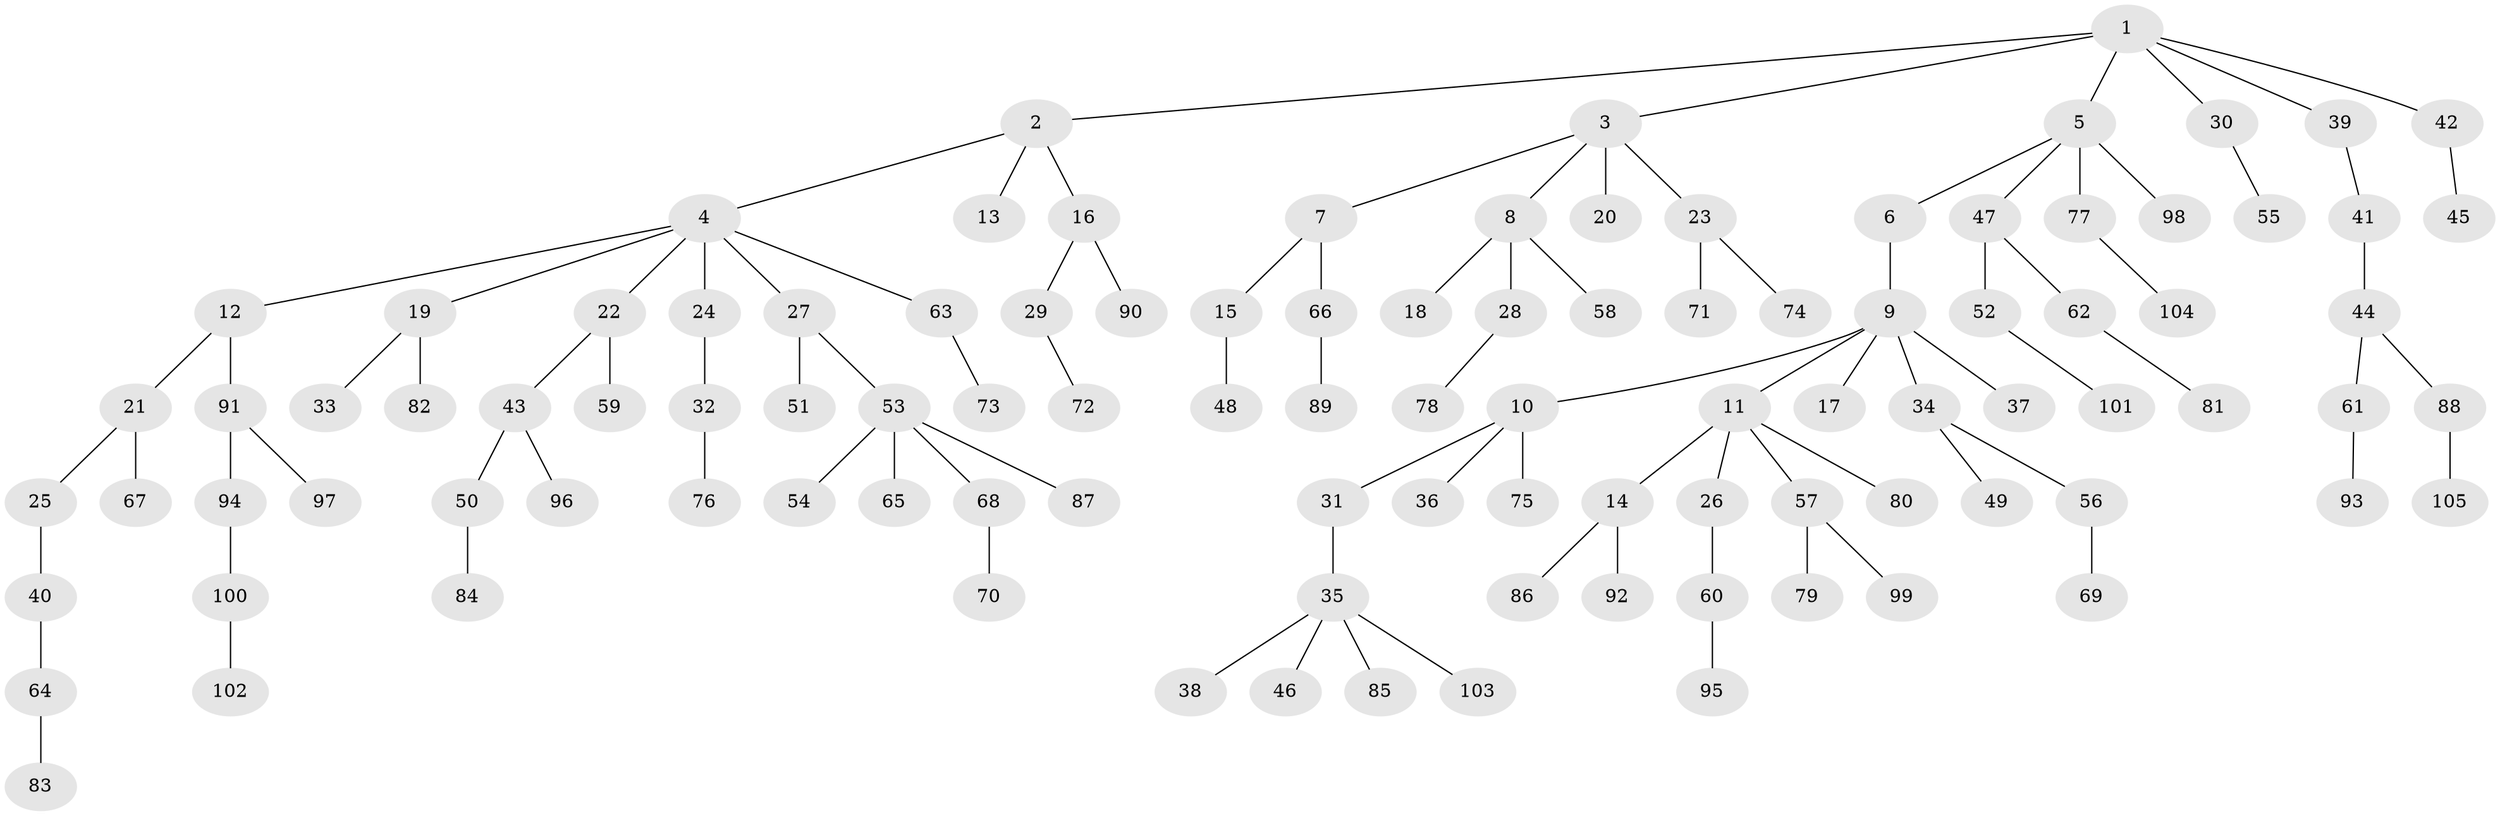 // coarse degree distribution, {5: 0.047619047619047616, 3: 0.16666666666666666, 2: 0.2857142857142857, 4: 0.047619047619047616, 1: 0.4523809523809524}
// Generated by graph-tools (version 1.1) at 2025/51/03/04/25 22:51:49]
// undirected, 105 vertices, 104 edges
graph export_dot {
  node [color=gray90,style=filled];
  1;
  2;
  3;
  4;
  5;
  6;
  7;
  8;
  9;
  10;
  11;
  12;
  13;
  14;
  15;
  16;
  17;
  18;
  19;
  20;
  21;
  22;
  23;
  24;
  25;
  26;
  27;
  28;
  29;
  30;
  31;
  32;
  33;
  34;
  35;
  36;
  37;
  38;
  39;
  40;
  41;
  42;
  43;
  44;
  45;
  46;
  47;
  48;
  49;
  50;
  51;
  52;
  53;
  54;
  55;
  56;
  57;
  58;
  59;
  60;
  61;
  62;
  63;
  64;
  65;
  66;
  67;
  68;
  69;
  70;
  71;
  72;
  73;
  74;
  75;
  76;
  77;
  78;
  79;
  80;
  81;
  82;
  83;
  84;
  85;
  86;
  87;
  88;
  89;
  90;
  91;
  92;
  93;
  94;
  95;
  96;
  97;
  98;
  99;
  100;
  101;
  102;
  103;
  104;
  105;
  1 -- 2;
  1 -- 3;
  1 -- 5;
  1 -- 30;
  1 -- 39;
  1 -- 42;
  2 -- 4;
  2 -- 13;
  2 -- 16;
  3 -- 7;
  3 -- 8;
  3 -- 20;
  3 -- 23;
  4 -- 12;
  4 -- 19;
  4 -- 22;
  4 -- 24;
  4 -- 27;
  4 -- 63;
  5 -- 6;
  5 -- 47;
  5 -- 77;
  5 -- 98;
  6 -- 9;
  7 -- 15;
  7 -- 66;
  8 -- 18;
  8 -- 28;
  8 -- 58;
  9 -- 10;
  9 -- 11;
  9 -- 17;
  9 -- 34;
  9 -- 37;
  10 -- 31;
  10 -- 36;
  10 -- 75;
  11 -- 14;
  11 -- 26;
  11 -- 57;
  11 -- 80;
  12 -- 21;
  12 -- 91;
  14 -- 86;
  14 -- 92;
  15 -- 48;
  16 -- 29;
  16 -- 90;
  19 -- 33;
  19 -- 82;
  21 -- 25;
  21 -- 67;
  22 -- 43;
  22 -- 59;
  23 -- 71;
  23 -- 74;
  24 -- 32;
  25 -- 40;
  26 -- 60;
  27 -- 51;
  27 -- 53;
  28 -- 78;
  29 -- 72;
  30 -- 55;
  31 -- 35;
  32 -- 76;
  34 -- 49;
  34 -- 56;
  35 -- 38;
  35 -- 46;
  35 -- 85;
  35 -- 103;
  39 -- 41;
  40 -- 64;
  41 -- 44;
  42 -- 45;
  43 -- 50;
  43 -- 96;
  44 -- 61;
  44 -- 88;
  47 -- 52;
  47 -- 62;
  50 -- 84;
  52 -- 101;
  53 -- 54;
  53 -- 65;
  53 -- 68;
  53 -- 87;
  56 -- 69;
  57 -- 79;
  57 -- 99;
  60 -- 95;
  61 -- 93;
  62 -- 81;
  63 -- 73;
  64 -- 83;
  66 -- 89;
  68 -- 70;
  77 -- 104;
  88 -- 105;
  91 -- 94;
  91 -- 97;
  94 -- 100;
  100 -- 102;
}

